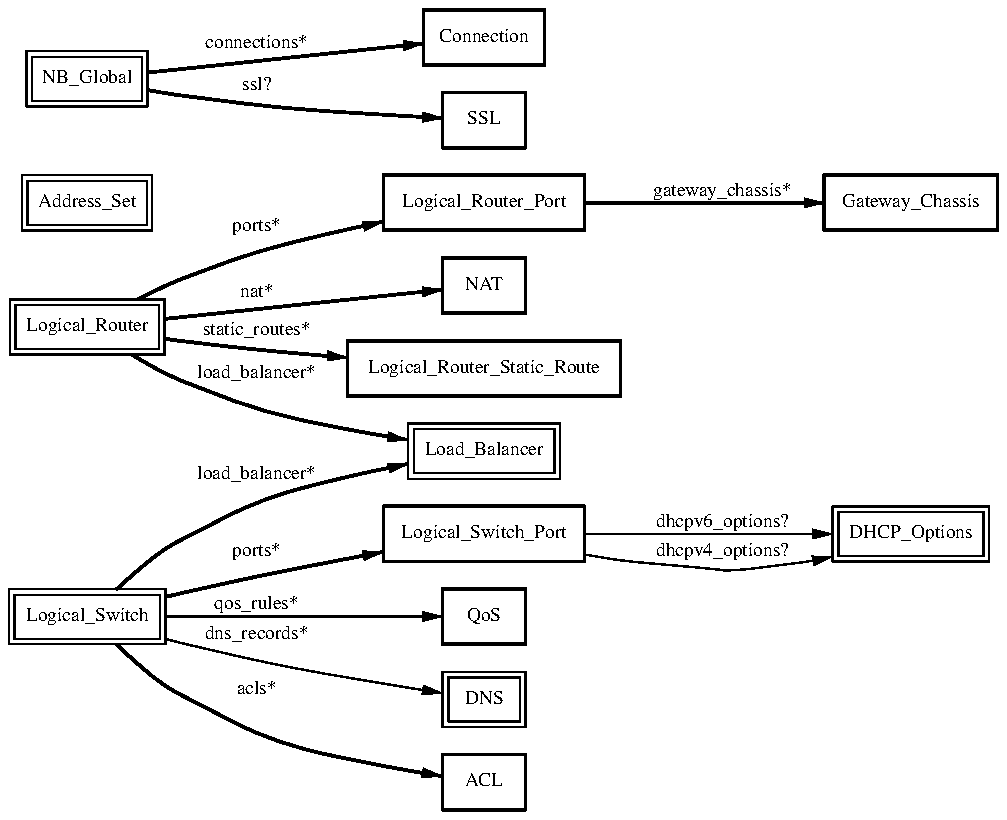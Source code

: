 .ps -3
.PS
linethick = 1;
linethick = 0.500000;
box at 2.375486,1.793090 wid 0.758615 height 0.275860 "Load_Balancer"
box at 2.375486,1.793090 wid 0.703059 height 0.220304
linethick = 1.000000;
box at 2.375486,1.379300 wid 1.003799 height 0.275860 "Logical_Switch_Port"
linethick = 0.500000;
box at 4.509539,1.379300 wid 0.781622 height 0.275860 "DHCP_Options"
box at 4.509539,1.379300 wid 0.726066 height 0.220304
linethick = 0.500000;
box at 0.390800,3.034460 wid 0.651361 height 0.275860 "Address_Set"
box at 0.390800,3.034460 wid 0.595805 height 0.220304
linethick = 0.500000;
box at 0.390800,3.655145 wid 0.605347 height 0.275860 "NB_Global"
box at 0.390800,3.655145 wid 0.549792 height 0.220304
linethick = 1.000000;
box at 2.375486,3.862040 wid 0.605347 height 0.275860 "Connection"
linethick = 1.000000;
box at 2.375486,3.448250 wid 0.413790 height 0.275860 "SSL"
linethick = 1.000000;
box at 2.375486,0.965510 wid 0.413790 height 0.275860 "QoS"
linethick = 0.500000;
box at 2.375486,0.551720 wid 0.413790 height 0.275860 "DNS"
box at 2.375486,0.551720 wid 0.358234 height 0.220304
linethick = 1.000000;
box at 2.375486,2.206880 wid 1.363962 height 0.275860 "Logical_Router_Static_Route"
linethick = 1.000000;
box at 2.375486,3.034460 wid 1.003799 height 0.275860 "Logical_Router_Port"
linethick = 1.000000;
box at 4.509539,3.034460 wid 0.865869 height 0.275860 "Gateway_Chassis"
linethick = 0.500000;
box at 0.390800,2.413775 wid 0.773953 height 0.275860 "Logical_Router"
box at 0.390800,2.413775 wid 0.718397 height 0.220304
linethick = 1.000000;
box at 2.375486,2.620670 wid 0.413790 height 0.275860 "NAT"
linethick = 1.000000;
box at 2.375486,0.137930 wid 0.413790 height 0.275860 "ACL"
linethick = 0.500000;
box at 0.390800,0.965510 wid 0.781622 height 0.275860 "Logical_Switch"
box at 0.390800,0.965510 wid 0.726066 height 0.220304
linethick = 0.500000;
spline -> from 2.879868,1.379300 to 2.879868,1.379300 to 3.257851,1.379300 to 3.770344,1.379300 to 4.117376,1.379300
"dhcpv6_options?" at 3.567035,1.436789
linethick = 0.500000;
spline -> from 2.879537,1.275963 to 2.879537,1.275963 to 2.983426,1.258363 to 3.092611,1.242860 to 3.195397,1.233701 to 3.524443,1.204460 to 3.610952,1.192046 to 3.938674,1.233701 to 3.996770,1.241094 to 4.057459,1.252625 to 4.116604,1.265977
"dhcpv4_options?" at 3.567035,1.291190
linethick = 1.000000;
spline -> from 0.695443,3.686317 to 0.695443,3.686317 to 1.067192,3.725379 to 1.700236,3.791916 to 2.071653,3.830923
"connections*" at 1.237563,3.827557
linethick = 1.000000;
spline -> from 0.695333,3.597711 to 0.695333,3.597711 to 0.768436,3.584966 to 0.846614,3.572497 to 0.919552,3.563173 to 1.363631,3.506512 to 1.888151,3.473188 to 2.168039,3.458071
"ssl?" at 1.237563,3.620662
linethick = 1.000000;
spline -> from 2.879868,3.034460 to 2.879868,3.034460 to 3.243121,3.034460 to 3.730731,3.034460 to 4.076218,3.034460
"gateway_chassis*" at 3.567035,3.091949
linethick = 1.000000;
spline -> from 0.614782,2.274576 to 0.614782,2.274576 to 0.705981,2.220783 to 0.815056,2.162687 to 0.919552,2.122577 to 1.272211,1.987185 to 1.695491,1.898855 to 1.993144,1.848041
"load_balancer*" at 1.237563,2.180066
linethick = 1.000000;
spline -> from 0.779470,2.355238 to 0.779470,2.355238 to 0.826587,2.348727 to 0.874145,2.342548 to 0.919552,2.337141 to 1.171467,2.307293 to 1.448817,2.280810 to 1.692787,2.259680
"static_routes*" at 1.237563,2.394630
linethick = 1.000000;
spline -> from 0.647940,2.552477 to 0.647940,2.552477 to 0.732408,2.595622 to 0.828463,2.640697 to 0.919552,2.674297 to 1.228239,2.788283 to 1.587078,2.877827 to 1.870331,2.939068
"ports*" at 1.237563,2.915675
linethick = 1.000000;
spline -> from 0.778146,2.453664 to 0.778146,2.453664 to 1.192819,2.497250 to 1.841200,2.565332 to 2.166880,2.599539
"nat*" at 1.237563,2.586187
linethick = 1.000000;
spline -> from 0.540321,1.103716 to 0.540321,1.103716 to 0.639443,1.193536 to 0.778753,1.306970 to 0.919552,1.379300 to 1.263770,1.556181 to 1.694001,1.666856 to 1.995792,1.728759
"load_balancer*" at 1.237563,1.674305
linethick = 1.000000;
spline -> from 0.782118,1.063827 to 0.782118,1.063827 to 0.828297,1.074916 to 0.874918,1.085840 to 0.919552,1.095771 to 1.234639,1.165950 to 1.590388,1.235742 to 1.870441,1.288487
"ports*" at 1.237563,1.291190
linethick = 1.000000;
spline -> from 0.782836,0.965510 to 0.782836,0.965510 to 1.198115,0.965510 to 1.843793,0.965510 to 2.167873,0.965510
"qos_rules*" at 1.237563,1.022999
linethick = 0.500000;
spline -> from 0.781622,0.854283 to 0.781622,0.854283 to 0.827911,0.842035 to 0.874697,0.830283 to 0.919552,0.819911 to 1.361700,0.717402 to 1.886938,0.628133 to 2.167487,0.583003
"dns_records*" at 1.237563,0.877400
linethick = 1.000000;
spline -> from 0.537601,0.826366 to 0.537601,0.826366 to 0.636630,0.734450 to 0.776877,0.617761 to 0.919552,0.544057 to 1.334831,0.329559 to 1.877448,0.216462 to 2.166273,0.167839
"acls*" at 1.237563,0.601540
.ps +3
.PE
